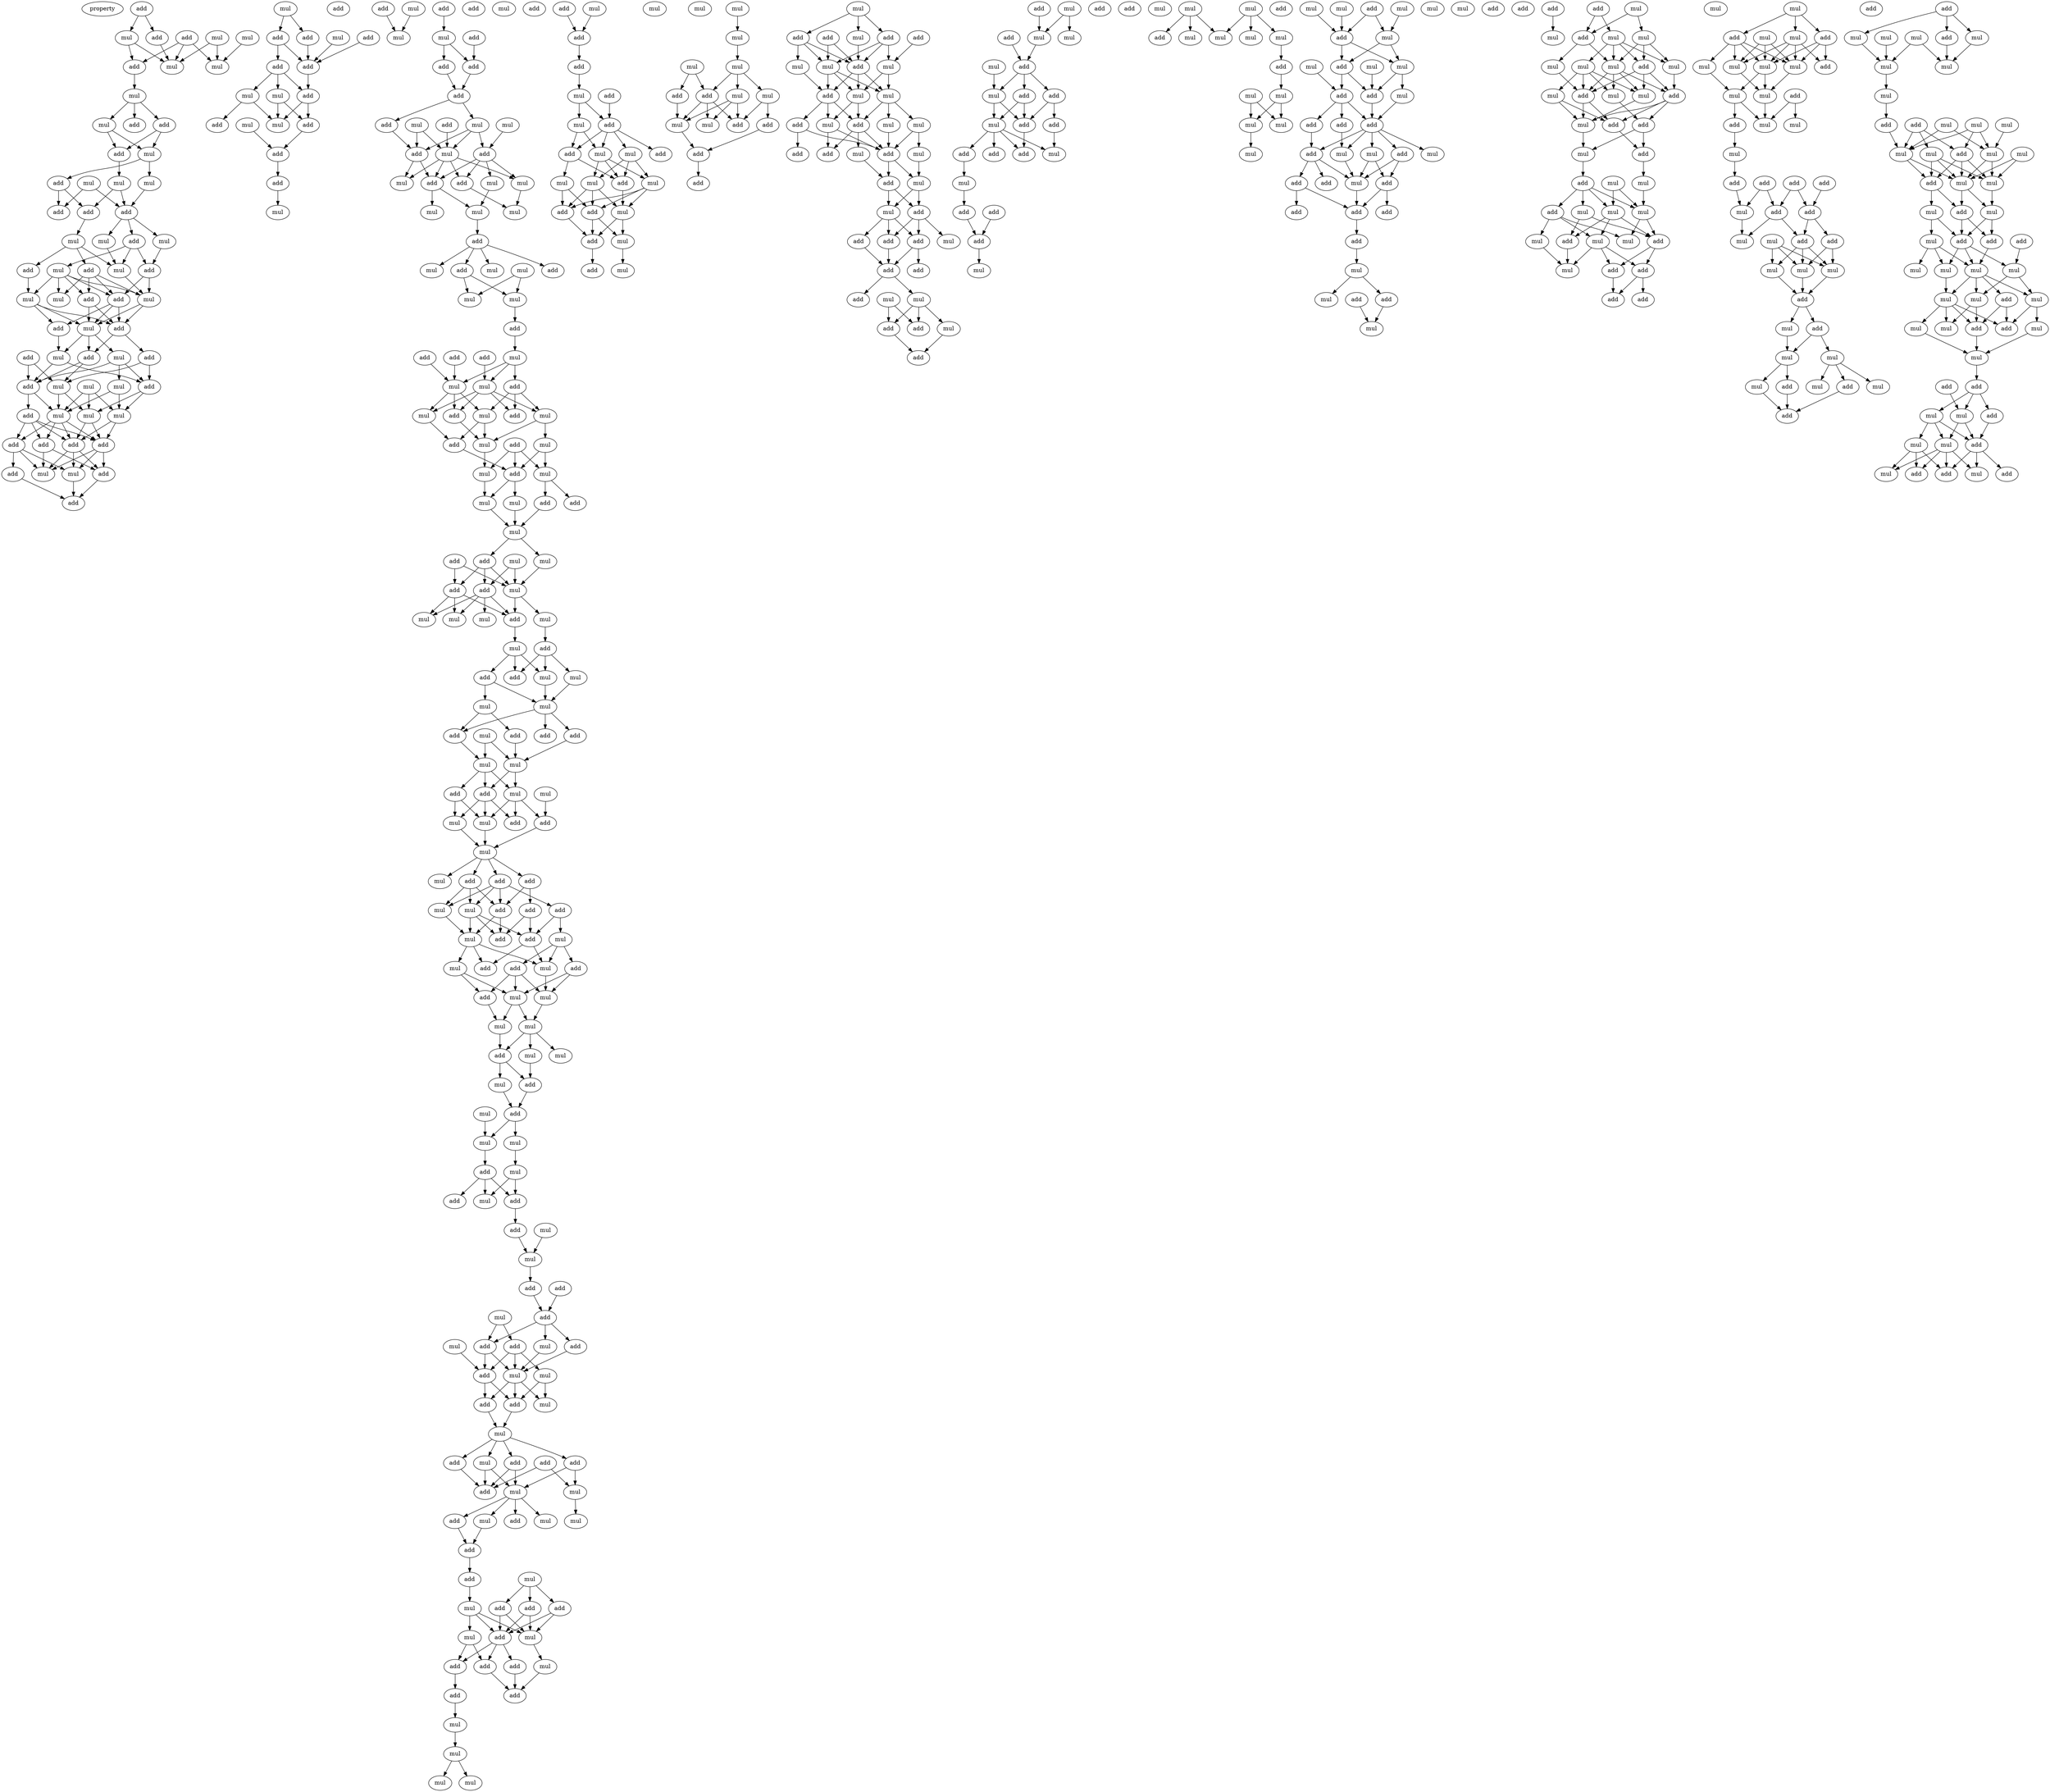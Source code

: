 digraph {
    node [fontcolor=black]
    property [mul=2,lf=1.6]
    0 [ label = add ];
    1 [ label = mul ];
    2 [ label = mul ];
    3 [ label = add ];
    4 [ label = add ];
    5 [ label = mul ];
    6 [ label = add ];
    7 [ label = mul ];
    8 [ label = mul ];
    9 [ label = mul ];
    10 [ label = mul ];
    11 [ label = add ];
    12 [ label = add ];
    13 [ label = mul ];
    14 [ label = add ];
    15 [ label = mul ];
    16 [ label = mul ];
    17 [ label = mul ];
    18 [ label = add ];
    19 [ label = add ];
    20 [ label = add ];
    21 [ label = add ];
    22 [ label = add ];
    23 [ label = mul ];
    24 [ label = mul ];
    25 [ label = mul ];
    26 [ label = mul ];
    27 [ label = add ];
    28 [ label = add ];
    29 [ label = add ];
    30 [ label = mul ];
    31 [ label = add ];
    32 [ label = add ];
    33 [ label = mul ];
    34 [ label = mul ];
    35 [ label = mul ];
    36 [ label = add ];
    37 [ label = add ];
    38 [ label = mul ];
    39 [ label = mul ];
    40 [ label = add ];
    41 [ label = mul ];
    42 [ label = add ];
    43 [ label = add ];
    44 [ label = mul ];
    45 [ label = add ];
    46 [ label = mul ];
    47 [ label = add ];
    48 [ label = mul ];
    49 [ label = mul ];
    50 [ label = mul ];
    51 [ label = mul ];
    52 [ label = add ];
    53 [ label = add ];
    54 [ label = add ];
    55 [ label = add ];
    56 [ label = add ];
    57 [ label = add ];
    58 [ label = mul ];
    59 [ label = add ];
    60 [ label = mul ];
    61 [ label = add ];
    62 [ label = mul ];
    63 [ label = add ];
    64 [ label = add ];
    65 [ label = mul ];
    66 [ label = add ];
    67 [ label = add ];
    68 [ label = add ];
    69 [ label = mul ];
    70 [ label = add ];
    71 [ label = mul ];
    72 [ label = add ];
    73 [ label = add ];
    74 [ label = mul ];
    75 [ label = mul ];
    76 [ label = add ];
    77 [ label = add ];
    78 [ label = add ];
    79 [ label = add ];
    80 [ label = mul ];
    81 [ label = add ];
    82 [ label = mul ];
    83 [ label = mul ];
    84 [ label = mul ];
    85 [ label = add ];
    86 [ label = add ];
    87 [ label = add ];
    88 [ label = add ];
    89 [ label = mul ];
    90 [ label = add ];
    91 [ label = mul ];
    92 [ label = add ];
    93 [ label = mul ];
    94 [ label = mul ];
    95 [ label = add ];
    96 [ label = add ];
    97 [ label = mul ];
    98 [ label = add ];
    99 [ label = add ];
    100 [ label = mul ];
    101 [ label = mul ];
    102 [ label = mul ];
    103 [ label = mul ];
    104 [ label = mul ];
    105 [ label = add ];
    106 [ label = mul ];
    107 [ label = add ];
    108 [ label = add ];
    109 [ label = mul ];
    110 [ label = mul ];
    111 [ label = mul ];
    112 [ label = mul ];
    113 [ label = add ];
    114 [ label = add ];
    115 [ label = add ];
    116 [ label = add ];
    117 [ label = mul ];
    118 [ label = add ];
    119 [ label = mul ];
    120 [ label = mul ];
    121 [ label = add ];
    122 [ label = add ];
    123 [ label = mul ];
    124 [ label = add ];
    125 [ label = mul ];
    126 [ label = mul ];
    127 [ label = mul ];
    128 [ label = add ];
    129 [ label = mul ];
    130 [ label = add ];
    131 [ label = add ];
    132 [ label = mul ];
    133 [ label = mul ];
    134 [ label = mul ];
    135 [ label = add ];
    136 [ label = add ];
    137 [ label = mul ];
    138 [ label = mul ];
    139 [ label = add ];
    140 [ label = mul ];
    141 [ label = mul ];
    142 [ label = add ];
    143 [ label = mul ];
    144 [ label = add ];
    145 [ label = add ];
    146 [ label = mul ];
    147 [ label = mul ];
    148 [ label = add ];
    149 [ label = mul ];
    150 [ label = mul ];
    151 [ label = mul ];
    152 [ label = add ];
    153 [ label = add ];
    154 [ label = add ];
    155 [ label = mul ];
    156 [ label = mul ];
    157 [ label = mul ];
    158 [ label = mul ];
    159 [ label = add ];
    160 [ label = add ];
    161 [ label = add ];
    162 [ label = add ];
    163 [ label = mul ];
    164 [ label = mul ];
    165 [ label = mul ];
    166 [ label = mul ];
    167 [ label = mul ];
    168 [ label = add ];
    169 [ label = add ];
    170 [ label = mul ];
    171 [ label = mul ];
    172 [ label = add ];
    173 [ label = add ];
    174 [ label = mul ];
    175 [ label = mul ];
    176 [ label = add ];
    177 [ label = add ];
    178 [ label = add ];
    179 [ label = mul ];
    180 [ label = mul ];
    181 [ label = add ];
    182 [ label = add ];
    183 [ label = add ];
    184 [ label = mul ];
    185 [ label = add ];
    186 [ label = mul ];
    187 [ label = add ];
    188 [ label = add ];
    189 [ label = add ];
    190 [ label = add ];
    191 [ label = mul ];
    192 [ label = mul ];
    193 [ label = mul ];
    194 [ label = add ];
    195 [ label = mul ];
    196 [ label = mul ];
    197 [ label = mul ];
    198 [ label = mul ];
    199 [ label = add ];
    200 [ label = mul ];
    201 [ label = add ];
    202 [ label = mul ];
    203 [ label = add ];
    204 [ label = mul ];
    205 [ label = mul ];
    206 [ label = mul ];
    207 [ label = mul ];
    208 [ label = add ];
    209 [ label = mul ];
    210 [ label = add ];
    211 [ label = add ];
    212 [ label = mul ];
    213 [ label = mul ];
    214 [ label = add ];
    215 [ label = add ];
    216 [ label = mul ];
    217 [ label = add ];
    218 [ label = add ];
    219 [ label = mul ];
    220 [ label = add ];
    221 [ label = mul ];
    222 [ label = mul ];
    223 [ label = add ];
    224 [ label = add ];
    225 [ label = add ];
    226 [ label = add ];
    227 [ label = mul ];
    228 [ label = mul ];
    229 [ label = add ];
    230 [ label = mul ];
    231 [ label = add ];
    232 [ label = mul ];
    233 [ label = add ];
    234 [ label = mul ];
    235 [ label = add ];
    236 [ label = add ];
    237 [ label = add ];
    238 [ label = add ];
    239 [ label = mul ];
    240 [ label = mul ];
    241 [ label = add ];
    242 [ label = mul ];
    243 [ label = mul ];
    244 [ label = add ];
    245 [ label = mul ];
    246 [ label = add ];
    247 [ label = add ];
    248 [ label = mul ];
    249 [ label = mul ];
    250 [ label = add ];
    251 [ label = add ];
    252 [ label = add ];
    253 [ label = add ];
    254 [ label = mul ];
    255 [ label = mul ];
    256 [ label = add ];
    257 [ label = mul ];
    258 [ label = add ];
    259 [ label = add ];
    260 [ label = add ];
    261 [ label = add ];
    262 [ label = mul ];
    263 [ label = mul ];
    264 [ label = mul ];
    265 [ label = add ];
    266 [ label = mul ];
    267 [ label = mul ];
    268 [ label = add ];
    269 [ label = add ];
    270 [ label = mul ];
    271 [ label = add ];
    272 [ label = mul ];
    273 [ label = mul ];
    274 [ label = add ];
    275 [ label = add ];
    276 [ label = add ];
    277 [ label = mul ];
    278 [ label = mul ];
    279 [ label = mul ];
    280 [ label = add ];
    281 [ label = mul ];
    282 [ label = mul ];
    283 [ label = add ];
    284 [ label = add ];
    285 [ label = mul ];
    286 [ label = add ];
    287 [ label = mul ];
    288 [ label = mul ];
    289 [ label = add ];
    290 [ label = mul ];
    291 [ label = mul ];
    292 [ label = mul ];
    293 [ label = mul ];
    294 [ label = mul ];
    295 [ label = add ];
    296 [ label = add ];
    297 [ label = mul ];
    298 [ label = mul ];
    299 [ label = add ];
    300 [ label = mul ];
    301 [ label = mul ];
    302 [ label = add ];
    303 [ label = add ];
    304 [ label = add ];
    305 [ label = mul ];
    306 [ label = add ];
    307 [ label = add ];
    308 [ label = add ];
    309 [ label = mul ];
    310 [ label = add ];
    311 [ label = add ];
    312 [ label = mul ];
    313 [ label = mul ];
    314 [ label = mul ];
    315 [ label = add ];
    316 [ label = mul ];
    317 [ label = mul ];
    318 [ label = mul ];
    319 [ label = add ];
    320 [ label = add ];
    321 [ label = mul ];
    322 [ label = mul ];
    323 [ label = mul ];
    324 [ label = add ];
    325 [ label = add ];
    326 [ label = add ];
    327 [ label = mul ];
    328 [ label = add ];
    329 [ label = mul ];
    330 [ label = mul ];
    331 [ label = add ];
    332 [ label = add ];
    333 [ label = add ];
    334 [ label = mul ];
    335 [ label = add ];
    336 [ label = add ];
    337 [ label = add ];
    338 [ label = mul ];
    339 [ label = add ];
    340 [ label = mul ];
    341 [ label = add ];
    342 [ label = mul ];
    343 [ label = add ];
    344 [ label = add ];
    345 [ label = add ];
    346 [ label = add ];
    347 [ label = mul ];
    348 [ label = mul ];
    349 [ label = mul ];
    350 [ label = add ];
    351 [ label = mul ];
    352 [ label = add ];
    353 [ label = mul ];
    354 [ label = add ];
    355 [ label = add ];
    356 [ label = mul ];
    357 [ label = add ];
    358 [ label = add ];
    359 [ label = add ];
    360 [ label = add ];
    361 [ label = add ];
    362 [ label = mul ];
    363 [ label = mul ];
    364 [ label = add ];
    365 [ label = add ];
    366 [ label = add ];
    367 [ label = mul ];
    368 [ label = add ];
    369 [ label = mul ];
    370 [ label = mul ];
    371 [ label = mul ];
    372 [ label = add ];
    373 [ label = mul ];
    374 [ label = mul ];
    375 [ label = add ];
    376 [ label = mul ];
    377 [ label = mul ];
    378 [ label = add ];
    379 [ label = mul ];
    380 [ label = mul ];
    381 [ label = mul ];
    382 [ label = mul ];
    383 [ label = mul ];
    384 [ label = mul ];
    385 [ label = mul ];
    386 [ label = mul ];
    387 [ label = add ];
    388 [ label = mul ];
    389 [ label = add ];
    390 [ label = mul ];
    391 [ label = mul ];
    392 [ label = mul ];
    393 [ label = mul ];
    394 [ label = add ];
    395 [ label = add ];
    396 [ label = add ];
    397 [ label = mul ];
    398 [ label = add ];
    399 [ label = add ];
    400 [ label = add ];
    401 [ label = add ];
    402 [ label = mul ];
    403 [ label = mul ];
    404 [ label = mul ];
    405 [ label = add ];
    406 [ label = mul ];
    407 [ label = add ];
    408 [ label = add ];
    409 [ label = add ];
    410 [ label = add ];
    411 [ label = add ];
    412 [ label = add ];
    413 [ label = add ];
    414 [ label = mul ];
    415 [ label = mul ];
    416 [ label = mul ];
    417 [ label = add ];
    418 [ label = add ];
    419 [ label = mul ];
    420 [ label = add ];
    421 [ label = add ];
    422 [ label = add ];
    423 [ label = mul ];
    424 [ label = add ];
    425 [ label = mul ];
    426 [ label = mul ];
    427 [ label = mul ];
    428 [ label = add ];
    429 [ label = add ];
    430 [ label = mul ];
    431 [ label = mul ];
    432 [ label = mul ];
    433 [ label = mul ];
    434 [ label = mul ];
    435 [ label = mul ];
    436 [ label = add ];
    437 [ label = mul ];
    438 [ label = add ];
    439 [ label = mul ];
    440 [ label = add ];
    441 [ label = add ];
    442 [ label = add ];
    443 [ label = mul ];
    444 [ label = add ];
    445 [ label = mul ];
    446 [ label = mul ];
    447 [ label = mul ];
    448 [ label = mul ];
    449 [ label = mul ];
    450 [ label = add ];
    451 [ label = mul ];
    452 [ label = mul ];
    453 [ label = mul ];
    454 [ label = mul ];
    455 [ label = add ];
    456 [ label = add ];
    457 [ label = add ];
    458 [ label = mul ];
    459 [ label = add ];
    460 [ label = add ];
    461 [ label = add ];
    462 [ label = mul ];
    463 [ label = add ];
    464 [ label = mul ];
    465 [ label = add ];
    466 [ label = mul ];
    467 [ label = mul ];
    468 [ label = mul ];
    469 [ label = mul ];
    470 [ label = mul ];
    471 [ label = add ];
    472 [ label = mul ];
    473 [ label = mul ];
    474 [ label = add ];
    475 [ label = mul ];
    476 [ label = add ];
    477 [ label = mul ];
    478 [ label = mul ];
    479 [ label = add ];
    480 [ label = add ];
    481 [ label = add ];
    482 [ label = add ];
    483 [ label = add ];
    484 [ label = mul ];
    485 [ label = add ];
    486 [ label = add ];
    487 [ label = mul ];
    488 [ label = add ];
    489 [ label = add ];
    490 [ label = mul ];
    491 [ label = mul ];
    492 [ label = mul ];
    493 [ label = mul ];
    494 [ label = add ];
    495 [ label = add ];
    496 [ label = mul ];
    497 [ label = mul ];
    498 [ label = mul ];
    499 [ label = mul ];
    500 [ label = add ];
    501 [ label = mul ];
    502 [ label = add ];
    503 [ label = mul ];
    504 [ label = add ];
    505 [ label = add ];
    506 [ label = mul ];
    507 [ label = mul ];
    508 [ label = add ];
    509 [ label = mul ];
    510 [ label = mul ];
    511 [ label = mul ];
    512 [ label = mul ];
    513 [ label = mul ];
    514 [ label = mul ];
    515 [ label = mul ];
    516 [ label = add ];
    517 [ label = mul ];
    518 [ label = add ];
    519 [ label = add ];
    520 [ label = mul ];
    521 [ label = mul ];
    522 [ label = mul ];
    523 [ label = mul ];
    524 [ label = mul ];
    525 [ label = mul ];
    526 [ label = add ];
    527 [ label = mul ];
    528 [ label = add ];
    529 [ label = mul ];
    530 [ label = mul ];
    531 [ label = add ];
    532 [ label = add ];
    533 [ label = add ];
    534 [ label = mul ];
    535 [ label = mul ];
    536 [ label = mul ];
    537 [ label = mul ];
    538 [ label = mul ];
    539 [ label = mul ];
    540 [ label = add ];
    541 [ label = mul ];
    542 [ label = mul ];
    543 [ label = mul ];
    544 [ label = add ];
    545 [ label = mul ];
    546 [ label = add ];
    547 [ label = mul ];
    548 [ label = add ];
    549 [ label = add ];
    550 [ label = mul ];
    551 [ label = add ];
    552 [ label = mul ];
    553 [ label = add ];
    554 [ label = mul ];
    555 [ label = mul ];
    556 [ label = mul ];
    557 [ label = add ];
    558 [ label = add ];
    559 [ label = add ];
    560 [ label = mul ];
    0 -> 1 [ name = 0 ];
    0 -> 3 [ name = 1 ];
    1 -> 6 [ name = 2 ];
    1 -> 8 [ name = 3 ];
    2 -> 7 [ name = 4 ];
    2 -> 8 [ name = 5 ];
    3 -> 8 [ name = 6 ];
    4 -> 6 [ name = 7 ];
    4 -> 7 [ name = 8 ];
    4 -> 8 [ name = 9 ];
    5 -> 7 [ name = 10 ];
    6 -> 9 [ name = 11 ];
    9 -> 10 [ name = 12 ];
    9 -> 11 [ name = 13 ];
    9 -> 12 [ name = 14 ];
    10 -> 13 [ name = 15 ];
    10 -> 14 [ name = 16 ];
    12 -> 13 [ name = 17 ];
    12 -> 14 [ name = 18 ];
    13 -> 16 [ name = 19 ];
    13 -> 18 [ name = 20 ];
    14 -> 15 [ name = 21 ];
    15 -> 19 [ name = 22 ];
    15 -> 20 [ name = 23 ];
    16 -> 20 [ name = 24 ];
    17 -> 20 [ name = 25 ];
    17 -> 21 [ name = 26 ];
    18 -> 19 [ name = 27 ];
    18 -> 21 [ name = 28 ];
    19 -> 25 [ name = 29 ];
    20 -> 22 [ name = 30 ];
    20 -> 23 [ name = 31 ];
    20 -> 24 [ name = 32 ];
    22 -> 26 [ name = 33 ];
    22 -> 28 [ name = 34 ];
    22 -> 30 [ name = 35 ];
    23 -> 28 [ name = 36 ];
    24 -> 26 [ name = 37 ];
    25 -> 26 [ name = 38 ];
    25 -> 27 [ name = 39 ];
    25 -> 29 [ name = 40 ];
    26 -> 33 [ name = 41 ];
    27 -> 31 [ name = 42 ];
    27 -> 32 [ name = 43 ];
    27 -> 33 [ name = 44 ];
    27 -> 34 [ name = 45 ];
    28 -> 31 [ name = 46 ];
    28 -> 33 [ name = 47 ];
    29 -> 35 [ name = 48 ];
    30 -> 31 [ name = 49 ];
    30 -> 32 [ name = 50 ];
    30 -> 33 [ name = 51 ];
    30 -> 34 [ name = 52 ];
    30 -> 35 [ name = 53 ];
    31 -> 36 [ name = 54 ];
    31 -> 37 [ name = 55 ];
    31 -> 38 [ name = 56 ];
    32 -> 37 [ name = 57 ];
    32 -> 38 [ name = 58 ];
    33 -> 37 [ name = 59 ];
    33 -> 38 [ name = 60 ];
    35 -> 36 [ name = 61 ];
    35 -> 37 [ name = 62 ];
    35 -> 38 [ name = 63 ];
    36 -> 41 [ name = 64 ];
    37 -> 42 [ name = 65 ];
    37 -> 43 [ name = 66 ];
    38 -> 39 [ name = 67 ];
    38 -> 41 [ name = 68 ];
    38 -> 42 [ name = 69 ];
    39 -> 44 [ name = 70 ];
    39 -> 45 [ name = 71 ];
    39 -> 47 [ name = 72 ];
    40 -> 45 [ name = 73 ];
    40 -> 46 [ name = 74 ];
    41 -> 45 [ name = 75 ];
    41 -> 47 [ name = 76 ];
    42 -> 45 [ name = 77 ];
    42 -> 46 [ name = 78 ];
    43 -> 46 [ name = 79 ];
    43 -> 47 [ name = 80 ];
    44 -> 49 [ name = 81 ];
    44 -> 50 [ name = 82 ];
    45 -> 49 [ name = 83 ];
    45 -> 52 [ name = 84 ];
    46 -> 49 [ name = 85 ];
    46 -> 51 [ name = 86 ];
    47 -> 50 [ name = 87 ];
    47 -> 51 [ name = 88 ];
    48 -> 49 [ name = 89 ];
    48 -> 50 [ name = 90 ];
    48 -> 51 [ name = 91 ];
    49 -> 53 [ name = 92 ];
    49 -> 54 [ name = 93 ];
    49 -> 55 [ name = 94 ];
    49 -> 56 [ name = 95 ];
    50 -> 53 [ name = 96 ];
    50 -> 54 [ name = 97 ];
    51 -> 53 [ name = 98 ];
    51 -> 54 [ name = 99 ];
    52 -> 53 [ name = 100 ];
    52 -> 54 [ name = 101 ];
    52 -> 55 [ name = 102 ];
    52 -> 56 [ name = 103 ];
    53 -> 58 [ name = 104 ];
    53 -> 59 [ name = 105 ];
    53 -> 60 [ name = 106 ];
    54 -> 58 [ name = 107 ];
    54 -> 59 [ name = 108 ];
    54 -> 60 [ name = 109 ];
    55 -> 59 [ name = 110 ];
    55 -> 60 [ name = 111 ];
    56 -> 57 [ name = 112 ];
    56 -> 58 [ name = 113 ];
    56 -> 60 [ name = 114 ];
    57 -> 61 [ name = 115 ];
    58 -> 61 [ name = 116 ];
    59 -> 61 [ name = 117 ];
    62 -> 63 [ name = 118 ];
    62 -> 64 [ name = 119 ];
    63 -> 67 [ name = 120 ];
    63 -> 68 [ name = 121 ];
    64 -> 67 [ name = 122 ];
    65 -> 67 [ name = 123 ];
    66 -> 67 [ name = 124 ];
    67 -> 70 [ name = 125 ];
    68 -> 69 [ name = 126 ];
    68 -> 70 [ name = 127 ];
    68 -> 71 [ name = 128 ];
    69 -> 72 [ name = 129 ];
    69 -> 74 [ name = 130 ];
    70 -> 73 [ name = 131 ];
    70 -> 74 [ name = 132 ];
    71 -> 73 [ name = 133 ];
    71 -> 74 [ name = 134 ];
    73 -> 76 [ name = 135 ];
    75 -> 76 [ name = 136 ];
    76 -> 77 [ name = 137 ];
    77 -> 80 [ name = 138 ];
    79 -> 83 [ name = 139 ];
    81 -> 84 [ name = 140 ];
    82 -> 83 [ name = 141 ];
    84 -> 86 [ name = 142 ];
    84 -> 87 [ name = 143 ];
    85 -> 87 [ name = 144 ];
    86 -> 88 [ name = 145 ];
    87 -> 88 [ name = 146 ];
    88 -> 91 [ name = 147 ];
    88 -> 92 [ name = 148 ];
    89 -> 94 [ name = 149 ];
    89 -> 96 [ name = 150 ];
    90 -> 94 [ name = 151 ];
    91 -> 94 [ name = 152 ];
    91 -> 95 [ name = 153 ];
    91 -> 96 [ name = 154 ];
    92 -> 96 [ name = 155 ];
    93 -> 95 [ name = 156 ];
    94 -> 97 [ name = 157 ];
    94 -> 98 [ name = 158 ];
    94 -> 99 [ name = 159 ];
    94 -> 100 [ name = 160 ];
    95 -> 97 [ name = 161 ];
    95 -> 98 [ name = 162 ];
    95 -> 99 [ name = 163 ];
    95 -> 101 [ name = 164 ];
    96 -> 98 [ name = 165 ];
    96 -> 100 [ name = 166 ];
    97 -> 104 [ name = 167 ];
    98 -> 102 [ name = 168 ];
    98 -> 103 [ name = 169 ];
    99 -> 104 [ name = 170 ];
    101 -> 102 [ name = 171 ];
    102 -> 105 [ name = 172 ];
    105 -> 106 [ name = 173 ];
    105 -> 107 [ name = 174 ];
    105 -> 108 [ name = 175 ];
    105 -> 109 [ name = 176 ];
    108 -> 111 [ name = 177 ];
    108 -> 112 [ name = 178 ];
    110 -> 111 [ name = 179 ];
    110 -> 112 [ name = 180 ];
    111 -> 113 [ name = 181 ];
    113 -> 117 [ name = 182 ];
    114 -> 119 [ name = 183 ];
    116 -> 119 [ name = 184 ];
    117 -> 119 [ name = 185 ];
    117 -> 120 [ name = 186 ];
    117 -> 121 [ name = 187 ];
    118 -> 120 [ name = 188 ];
    119 -> 122 [ name = 189 ];
    119 -> 123 [ name = 190 ];
    119 -> 126 [ name = 191 ];
    120 -> 122 [ name = 192 ];
    120 -> 123 [ name = 193 ];
    120 -> 124 [ name = 194 ];
    120 -> 125 [ name = 195 ];
    121 -> 124 [ name = 196 ];
    121 -> 125 [ name = 197 ];
    121 -> 126 [ name = 198 ];
    122 -> 127 [ name = 199 ];
    123 -> 128 [ name = 200 ];
    125 -> 127 [ name = 201 ];
    125 -> 129 [ name = 202 ];
    126 -> 127 [ name = 203 ];
    126 -> 128 [ name = 204 ];
    127 -> 133 [ name = 205 ];
    128 -> 131 [ name = 206 ];
    129 -> 131 [ name = 207 ];
    129 -> 132 [ name = 208 ];
    130 -> 131 [ name = 209 ];
    130 -> 132 [ name = 210 ];
    130 -> 133 [ name = 211 ];
    131 -> 134 [ name = 212 ];
    131 -> 137 [ name = 213 ];
    132 -> 135 [ name = 214 ];
    132 -> 136 [ name = 215 ];
    133 -> 137 [ name = 216 ];
    134 -> 138 [ name = 217 ];
    135 -> 138 [ name = 218 ];
    137 -> 138 [ name = 219 ];
    138 -> 139 [ name = 220 ];
    138 -> 141 [ name = 221 ];
    139 -> 143 [ name = 222 ];
    139 -> 144 [ name = 223 ];
    139 -> 145 [ name = 224 ];
    140 -> 143 [ name = 225 ];
    140 -> 145 [ name = 226 ];
    141 -> 143 [ name = 227 ];
    142 -> 143 [ name = 228 ];
    142 -> 144 [ name = 229 ];
    143 -> 148 [ name = 230 ];
    143 -> 149 [ name = 231 ];
    144 -> 147 [ name = 232 ];
    144 -> 148 [ name = 233 ];
    144 -> 150 [ name = 234 ];
    145 -> 146 [ name = 235 ];
    145 -> 147 [ name = 236 ];
    145 -> 148 [ name = 237 ];
    145 -> 150 [ name = 238 ];
    148 -> 151 [ name = 239 ];
    149 -> 152 [ name = 240 ];
    151 -> 153 [ name = 241 ];
    151 -> 154 [ name = 242 ];
    151 -> 155 [ name = 243 ];
    152 -> 153 [ name = 244 ];
    152 -> 155 [ name = 245 ];
    152 -> 156 [ name = 246 ];
    154 -> 157 [ name = 247 ];
    154 -> 158 [ name = 248 ];
    155 -> 158 [ name = 249 ];
    156 -> 158 [ name = 250 ];
    157 -> 159 [ name = 251 ];
    157 -> 160 [ name = 252 ];
    158 -> 160 [ name = 253 ];
    158 -> 161 [ name = 254 ];
    158 -> 162 [ name = 255 ];
    159 -> 164 [ name = 256 ];
    160 -> 165 [ name = 257 ];
    161 -> 164 [ name = 258 ];
    163 -> 164 [ name = 259 ];
    163 -> 165 [ name = 260 ];
    164 -> 167 [ name = 261 ];
    164 -> 169 [ name = 262 ];
    165 -> 167 [ name = 263 ];
    165 -> 168 [ name = 264 ];
    165 -> 169 [ name = 265 ];
    166 -> 173 [ name = 266 ];
    167 -> 170 [ name = 267 ];
    167 -> 172 [ name = 268 ];
    167 -> 173 [ name = 269 ];
    168 -> 170 [ name = 270 ];
    168 -> 171 [ name = 271 ];
    169 -> 170 [ name = 272 ];
    169 -> 171 [ name = 273 ];
    169 -> 172 [ name = 274 ];
    170 -> 174 [ name = 275 ];
    171 -> 174 [ name = 276 ];
    173 -> 174 [ name = 277 ];
    174 -> 175 [ name = 278 ];
    174 -> 176 [ name = 279 ];
    174 -> 177 [ name = 280 ];
    174 -> 178 [ name = 281 ];
    176 -> 179 [ name = 282 ];
    176 -> 180 [ name = 283 ];
    176 -> 183 [ name = 284 ];
    177 -> 179 [ name = 285 ];
    177 -> 180 [ name = 286 ];
    177 -> 182 [ name = 287 ];
    177 -> 183 [ name = 288 ];
    178 -> 181 [ name = 289 ];
    178 -> 183 [ name = 290 ];
    179 -> 184 [ name = 291 ];
    180 -> 184 [ name = 292 ];
    180 -> 185 [ name = 293 ];
    180 -> 187 [ name = 294 ];
    181 -> 185 [ name = 295 ];
    181 -> 187 [ name = 296 ];
    182 -> 185 [ name = 297 ];
    182 -> 186 [ name = 298 ];
    183 -> 184 [ name = 299 ];
    183 -> 187 [ name = 300 ];
    184 -> 188 [ name = 301 ];
    184 -> 191 [ name = 302 ];
    184 -> 192 [ name = 303 ];
    185 -> 188 [ name = 304 ];
    185 -> 191 [ name = 305 ];
    186 -> 189 [ name = 306 ];
    186 -> 190 [ name = 307 ];
    186 -> 191 [ name = 308 ];
    189 -> 193 [ name = 309 ];
    189 -> 194 [ name = 310 ];
    189 -> 195 [ name = 311 ];
    190 -> 193 [ name = 312 ];
    190 -> 195 [ name = 313 ];
    191 -> 193 [ name = 314 ];
    192 -> 194 [ name = 315 ];
    192 -> 195 [ name = 316 ];
    193 -> 196 [ name = 317 ];
    194 -> 197 [ name = 318 ];
    195 -> 196 [ name = 319 ];
    195 -> 197 [ name = 320 ];
    196 -> 198 [ name = 321 ];
    196 -> 199 [ name = 322 ];
    196 -> 200 [ name = 323 ];
    197 -> 199 [ name = 324 ];
    198 -> 201 [ name = 325 ];
    199 -> 201 [ name = 326 ];
    199 -> 202 [ name = 327 ];
    201 -> 203 [ name = 328 ];
    202 -> 203 [ name = 329 ];
    203 -> 206 [ name = 330 ];
    203 -> 207 [ name = 331 ];
    204 -> 206 [ name = 332 ];
    206 -> 208 [ name = 333 ];
    207 -> 209 [ name = 334 ];
    208 -> 210 [ name = 335 ];
    208 -> 211 [ name = 336 ];
    208 -> 212 [ name = 337 ];
    209 -> 211 [ name = 338 ];
    209 -> 212 [ name = 339 ];
    211 -> 215 [ name = 340 ];
    213 -> 216 [ name = 341 ];
    215 -> 216 [ name = 342 ];
    216 -> 217 [ name = 343 ];
    217 -> 220 [ name = 344 ];
    218 -> 220 [ name = 345 ];
    219 -> 224 [ name = 346 ];
    219 -> 225 [ name = 347 ];
    220 -> 222 [ name = 348 ];
    220 -> 223 [ name = 349 ];
    220 -> 225 [ name = 350 ];
    221 -> 226 [ name = 351 ];
    222 -> 228 [ name = 352 ];
    223 -> 228 [ name = 353 ];
    224 -> 226 [ name = 354 ];
    224 -> 227 [ name = 355 ];
    224 -> 228 [ name = 356 ];
    225 -> 226 [ name = 357 ];
    225 -> 228 [ name = 358 ];
    226 -> 229 [ name = 359 ];
    226 -> 231 [ name = 360 ];
    227 -> 230 [ name = 361 ];
    227 -> 231 [ name = 362 ];
    228 -> 229 [ name = 363 ];
    228 -> 230 [ name = 364 ];
    228 -> 231 [ name = 365 ];
    229 -> 232 [ name = 366 ];
    231 -> 232 [ name = 367 ];
    232 -> 233 [ name = 368 ];
    232 -> 234 [ name = 369 ];
    232 -> 235 [ name = 370 ];
    232 -> 236 [ name = 371 ];
    233 -> 238 [ name = 372 ];
    234 -> 238 [ name = 373 ];
    234 -> 240 [ name = 374 ];
    235 -> 239 [ name = 375 ];
    235 -> 240 [ name = 376 ];
    236 -> 238 [ name = 377 ];
    236 -> 240 [ name = 378 ];
    237 -> 238 [ name = 379 ];
    237 -> 239 [ name = 380 ];
    239 -> 243 [ name = 381 ];
    240 -> 241 [ name = 382 ];
    240 -> 242 [ name = 383 ];
    240 -> 244 [ name = 384 ];
    240 -> 245 [ name = 385 ];
    244 -> 246 [ name = 386 ];
    245 -> 246 [ name = 387 ];
    246 -> 247 [ name = 388 ];
    247 -> 249 [ name = 389 ];
    248 -> 250 [ name = 390 ];
    248 -> 251 [ name = 391 ];
    248 -> 252 [ name = 392 ];
    249 -> 253 [ name = 393 ];
    249 -> 254 [ name = 394 ];
    249 -> 255 [ name = 395 ];
    250 -> 253 [ name = 396 ];
    250 -> 255 [ name = 397 ];
    251 -> 253 [ name = 398 ];
    251 -> 255 [ name = 399 ];
    252 -> 253 [ name = 400 ];
    252 -> 255 [ name = 401 ];
    253 -> 256 [ name = 402 ];
    253 -> 258 [ name = 403 ];
    253 -> 259 [ name = 404 ];
    254 -> 258 [ name = 405 ];
    254 -> 259 [ name = 406 ];
    255 -> 257 [ name = 407 ];
    256 -> 261 [ name = 408 ];
    257 -> 261 [ name = 409 ];
    258 -> 261 [ name = 410 ];
    259 -> 260 [ name = 411 ];
    260 -> 262 [ name = 412 ];
    262 -> 263 [ name = 413 ];
    263 -> 264 [ name = 414 ];
    263 -> 266 [ name = 415 ];
    265 -> 268 [ name = 416 ];
    267 -> 268 [ name = 417 ];
    268 -> 269 [ name = 418 ];
    269 -> 270 [ name = 419 ];
    270 -> 273 [ name = 420 ];
    270 -> 274 [ name = 421 ];
    271 -> 274 [ name = 422 ];
    273 -> 275 [ name = 423 ];
    273 -> 277 [ name = 424 ];
    274 -> 275 [ name = 425 ];
    274 -> 276 [ name = 426 ];
    274 -> 277 [ name = 427 ];
    274 -> 278 [ name = 428 ];
    275 -> 280 [ name = 429 ];
    275 -> 281 [ name = 430 ];
    277 -> 279 [ name = 431 ];
    277 -> 280 [ name = 432 ];
    277 -> 282 [ name = 433 ];
    278 -> 279 [ name = 434 ];
    278 -> 280 [ name = 435 ];
    278 -> 282 [ name = 436 ];
    279 -> 283 [ name = 437 ];
    279 -> 284 [ name = 438 ];
    279 -> 285 [ name = 439 ];
    280 -> 285 [ name = 440 ];
    281 -> 283 [ name = 441 ];
    281 -> 284 [ name = 442 ];
    282 -> 283 [ name = 443 ];
    282 -> 284 [ name = 444 ];
    282 -> 285 [ name = 445 ];
    283 -> 286 [ name = 446 ];
    283 -> 287 [ name = 447 ];
    284 -> 286 [ name = 448 ];
    285 -> 286 [ name = 449 ];
    285 -> 287 [ name = 450 ];
    286 -> 289 [ name = 451 ];
    287 -> 291 [ name = 452 ];
    290 -> 292 [ name = 453 ];
    292 -> 294 [ name = 454 ];
    293 -> 295 [ name = 455 ];
    293 -> 296 [ name = 456 ];
    294 -> 296 [ name = 457 ];
    294 -> 297 [ name = 458 ];
    294 -> 298 [ name = 459 ];
    295 -> 301 [ name = 460 ];
    296 -> 300 [ name = 461 ];
    296 -> 301 [ name = 462 ];
    296 -> 302 [ name = 463 ];
    297 -> 299 [ name = 464 ];
    297 -> 302 [ name = 465 ];
    298 -> 300 [ name = 466 ];
    298 -> 301 [ name = 467 ];
    298 -> 302 [ name = 468 ];
    299 -> 303 [ name = 469 ];
    301 -> 303 [ name = 470 ];
    303 -> 304 [ name = 471 ];
    305 -> 307 [ name = 472 ];
    305 -> 309 [ name = 473 ];
    305 -> 310 [ name = 474 ];
    306 -> 314 [ name = 475 ];
    307 -> 311 [ name = 476 ];
    307 -> 312 [ name = 477 ];
    307 -> 313 [ name = 478 ];
    308 -> 311 [ name = 479 ];
    308 -> 313 [ name = 480 ];
    309 -> 311 [ name = 481 ];
    310 -> 311 [ name = 482 ];
    310 -> 313 [ name = 483 ];
    310 -> 314 [ name = 484 ];
    311 -> 315 [ name = 485 ];
    311 -> 316 [ name = 486 ];
    311 -> 317 [ name = 487 ];
    312 -> 315 [ name = 488 ];
    313 -> 315 [ name = 489 ];
    313 -> 316 [ name = 490 ];
    313 -> 317 [ name = 491 ];
    314 -> 316 [ name = 492 ];
    314 -> 317 [ name = 493 ];
    315 -> 319 [ name = 494 ];
    315 -> 320 [ name = 495 ];
    315 -> 321 [ name = 496 ];
    316 -> 319 [ name = 497 ];
    316 -> 321 [ name = 498 ];
    317 -> 318 [ name = 499 ];
    317 -> 319 [ name = 500 ];
    317 -> 322 [ name = 501 ];
    318 -> 326 [ name = 502 ];
    319 -> 324 [ name = 503 ];
    319 -> 326 [ name = 504 ];
    319 -> 327 [ name = 505 ];
    320 -> 325 [ name = 506 ];
    320 -> 326 [ name = 507 ];
    321 -> 324 [ name = 508 ];
    321 -> 326 [ name = 509 ];
    322 -> 323 [ name = 510 ];
    322 -> 326 [ name = 511 ];
    323 -> 329 [ name = 512 ];
    326 -> 328 [ name = 513 ];
    326 -> 329 [ name = 514 ];
    327 -> 328 [ name = 515 ];
    328 -> 330 [ name = 516 ];
    328 -> 331 [ name = 517 ];
    329 -> 330 [ name = 518 ];
    329 -> 331 [ name = 519 ];
    330 -> 332 [ name = 520 ];
    330 -> 333 [ name = 521 ];
    330 -> 335 [ name = 522 ];
    331 -> 332 [ name = 523 ];
    331 -> 334 [ name = 524 ];
    331 -> 335 [ name = 525 ];
    332 -> 337 [ name = 526 ];
    333 -> 337 [ name = 527 ];
    335 -> 336 [ name = 528 ];
    335 -> 337 [ name = 529 ];
    337 -> 339 [ name = 530 ];
    337 -> 340 [ name = 531 ];
    338 -> 341 [ name = 532 ];
    338 -> 343 [ name = 533 ];
    340 -> 341 [ name = 534 ];
    340 -> 342 [ name = 535 ];
    340 -> 343 [ name = 536 ];
    341 -> 344 [ name = 537 ];
    342 -> 344 [ name = 538 ];
    345 -> 349 [ name = 539 ];
    347 -> 348 [ name = 540 ];
    347 -> 349 [ name = 541 ];
    349 -> 352 [ name = 542 ];
    350 -> 352 [ name = 543 ];
    351 -> 353 [ name = 544 ];
    352 -> 353 [ name = 545 ];
    352 -> 354 [ name = 546 ];
    352 -> 355 [ name = 547 ];
    353 -> 356 [ name = 548 ];
    353 -> 358 [ name = 549 ];
    354 -> 356 [ name = 550 ];
    354 -> 358 [ name = 551 ];
    355 -> 357 [ name = 552 ];
    355 -> 358 [ name = 553 ];
    356 -> 359 [ name = 554 ];
    356 -> 360 [ name = 555 ];
    356 -> 361 [ name = 556 ];
    356 -> 362 [ name = 557 ];
    357 -> 362 [ name = 558 ];
    358 -> 360 [ name = 559 ];
    359 -> 363 [ name = 560 ];
    363 -> 364 [ name = 561 ];
    364 -> 366 [ name = 562 ];
    365 -> 366 [ name = 563 ];
    366 -> 367 [ name = 564 ];
    370 -> 374 [ name = 565 ];
    370 -> 375 [ name = 566 ];
    370 -> 376 [ name = 567 ];
    371 -> 373 [ name = 568 ];
    371 -> 376 [ name = 569 ];
    371 -> 377 [ name = 570 ];
    373 -> 378 [ name = 571 ];
    378 -> 380 [ name = 572 ];
    379 -> 381 [ name = 573 ];
    379 -> 382 [ name = 574 ];
    380 -> 381 [ name = 575 ];
    380 -> 382 [ name = 576 ];
    381 -> 383 [ name = 577 ];
    384 -> 390 [ name = 578 ];
    385 -> 389 [ name = 579 ];
    386 -> 389 [ name = 580 ];
    387 -> 389 [ name = 581 ];
    387 -> 390 [ name = 582 ];
    389 -> 391 [ name = 583 ];
    389 -> 394 [ name = 584 ];
    390 -> 391 [ name = 585 ];
    390 -> 394 [ name = 586 ];
    391 -> 396 [ name = 587 ];
    391 -> 397 [ name = 588 ];
    392 -> 396 [ name = 589 ];
    393 -> 395 [ name = 590 ];
    394 -> 395 [ name = 591 ];
    394 -> 396 [ name = 592 ];
    395 -> 398 [ name = 593 ];
    395 -> 399 [ name = 594 ];
    395 -> 400 [ name = 595 ];
    396 -> 398 [ name = 596 ];
    397 -> 398 [ name = 597 ];
    398 -> 401 [ name = 598 ];
    398 -> 402 [ name = 599 ];
    398 -> 403 [ name = 600 ];
    398 -> 404 [ name = 601 ];
    398 -> 405 [ name = 602 ];
    399 -> 404 [ name = 603 ];
    400 -> 405 [ name = 604 ];
    401 -> 406 [ name = 605 ];
    401 -> 407 [ name = 606 ];
    402 -> 406 [ name = 607 ];
    402 -> 407 [ name = 608 ];
    404 -> 406 [ name = 609 ];
    405 -> 406 [ name = 610 ];
    405 -> 408 [ name = 611 ];
    405 -> 409 [ name = 612 ];
    406 -> 411 [ name = 613 ];
    407 -> 410 [ name = 614 ];
    407 -> 411 [ name = 615 ];
    408 -> 411 [ name = 616 ];
    408 -> 412 [ name = 617 ];
    411 -> 413 [ name = 618 ];
    413 -> 414 [ name = 619 ];
    414 -> 416 [ name = 620 ];
    414 -> 418 [ name = 621 ];
    417 -> 419 [ name = 622 ];
    418 -> 419 [ name = 623 ];
    422 -> 423 [ name = 624 ];
    424 -> 426 [ name = 625 ];
    424 -> 428 [ name = 626 ];
    425 -> 427 [ name = 627 ];
    425 -> 428 [ name = 628 ];
    426 -> 429 [ name = 629 ];
    426 -> 430 [ name = 630 ];
    426 -> 432 [ name = 631 ];
    426 -> 433 [ name = 632 ];
    427 -> 429 [ name = 633 ];
    427 -> 432 [ name = 634 ];
    427 -> 433 [ name = 635 ];
    428 -> 431 [ name = 636 ];
    428 -> 432 [ name = 637 ];
    429 -> 434 [ name = 638 ];
    429 -> 436 [ name = 639 ];
    429 -> 438 [ name = 640 ];
    430 -> 434 [ name = 641 ];
    430 -> 435 [ name = 642 ];
    430 -> 437 [ name = 643 ];
    430 -> 438 [ name = 644 ];
    431 -> 438 [ name = 645 ];
    432 -> 434 [ name = 646 ];
    432 -> 436 [ name = 647 ];
    432 -> 437 [ name = 648 ];
    432 -> 438 [ name = 649 ];
    433 -> 436 [ name = 650 ];
    434 -> 439 [ name = 651 ];
    435 -> 439 [ name = 652 ];
    435 -> 441 [ name = 653 ];
    436 -> 439 [ name = 654 ];
    436 -> 440 [ name = 655 ];
    436 -> 441 [ name = 656 ];
    437 -> 440 [ name = 657 ];
    438 -> 439 [ name = 658 ];
    438 -> 441 [ name = 659 ];
    439 -> 443 [ name = 660 ];
    440 -> 442 [ name = 661 ];
    440 -> 443 [ name = 662 ];
    441 -> 442 [ name = 663 ];
    442 -> 446 [ name = 664 ];
    443 -> 444 [ name = 665 ];
    444 -> 448 [ name = 666 ];
    444 -> 449 [ name = 667 ];
    444 -> 450 [ name = 668 ];
    444 -> 451 [ name = 669 ];
    445 -> 448 [ name = 670 ];
    445 -> 451 [ name = 671 ];
    446 -> 448 [ name = 672 ];
    448 -> 453 [ name = 673 ];
    448 -> 456 [ name = 674 ];
    449 -> 455 [ name = 675 ];
    449 -> 456 [ name = 676 ];
    450 -> 452 [ name = 677 ];
    450 -> 453 [ name = 678 ];
    450 -> 454 [ name = 679 ];
    451 -> 452 [ name = 680 ];
    451 -> 455 [ name = 681 ];
    451 -> 456 [ name = 682 ];
    452 -> 457 [ name = 683 ];
    452 -> 458 [ name = 684 ];
    452 -> 459 [ name = 685 ];
    454 -> 458 [ name = 686 ];
    455 -> 458 [ name = 687 ];
    456 -> 457 [ name = 688 ];
    456 -> 459 [ name = 689 ];
    457 -> 460 [ name = 690 ];
    457 -> 461 [ name = 691 ];
    459 -> 461 [ name = 692 ];
    462 -> 463 [ name = 693 ];
    462 -> 464 [ name = 694 ];
    462 -> 465 [ name = 695 ];
    463 -> 467 [ name = 696 ];
    463 -> 468 [ name = 697 ];
    463 -> 471 [ name = 698 ];
    464 -> 467 [ name = 699 ];
    464 -> 468 [ name = 700 ];
    464 -> 469 [ name = 701 ];
    464 -> 471 [ name = 702 ];
    465 -> 467 [ name = 703 ];
    465 -> 468 [ name = 704 ];
    465 -> 469 [ name = 705 ];
    465 -> 470 [ name = 706 ];
    466 -> 467 [ name = 707 ];
    466 -> 468 [ name = 708 ];
    466 -> 469 [ name = 709 ];
    467 -> 473 [ name = 710 ];
    468 -> 472 [ name = 711 ];
    468 -> 473 [ name = 712 ];
    469 -> 473 [ name = 713 ];
    470 -> 472 [ name = 714 ];
    472 -> 476 [ name = 715 ];
    472 -> 477 [ name = 716 ];
    473 -> 477 [ name = 717 ];
    474 -> 475 [ name = 718 ];
    474 -> 477 [ name = 719 ];
    476 -> 478 [ name = 720 ];
    478 -> 479 [ name = 721 ];
    479 -> 484 [ name = 722 ];
    480 -> 483 [ name = 723 ];
    480 -> 485 [ name = 724 ];
    481 -> 483 [ name = 725 ];
    481 -> 484 [ name = 726 ];
    482 -> 485 [ name = 727 ];
    483 -> 489 [ name = 728 ];
    483 -> 490 [ name = 729 ];
    484 -> 490 [ name = 730 ];
    485 -> 486 [ name = 731 ];
    485 -> 489 [ name = 732 ];
    486 -> 491 [ name = 733 ];
    486 -> 492 [ name = 734 ];
    487 -> 491 [ name = 735 ];
    487 -> 492 [ name = 736 ];
    487 -> 493 [ name = 737 ];
    489 -> 491 [ name = 738 ];
    489 -> 492 [ name = 739 ];
    489 -> 493 [ name = 740 ];
    491 -> 494 [ name = 741 ];
    492 -> 494 [ name = 742 ];
    493 -> 494 [ name = 743 ];
    494 -> 495 [ name = 744 ];
    494 -> 496 [ name = 745 ];
    495 -> 497 [ name = 746 ];
    495 -> 498 [ name = 747 ];
    496 -> 498 [ name = 748 ];
    497 -> 500 [ name = 749 ];
    497 -> 501 [ name = 750 ];
    497 -> 503 [ name = 751 ];
    498 -> 499 [ name = 752 ];
    498 -> 502 [ name = 753 ];
    499 -> 504 [ name = 754 ];
    500 -> 504 [ name = 755 ];
    502 -> 504 [ name = 756 ];
    505 -> 507 [ name = 757 ];
    505 -> 508 [ name = 758 ];
    505 -> 510 [ name = 759 ];
    506 -> 511 [ name = 760 ];
    506 -> 512 [ name = 761 ];
    507 -> 512 [ name = 762 ];
    508 -> 511 [ name = 763 ];
    509 -> 512 [ name = 764 ];
    510 -> 511 [ name = 765 ];
    512 -> 513 [ name = 766 ];
    513 -> 516 [ name = 767 ];
    514 -> 519 [ name = 768 ];
    514 -> 520 [ name = 769 ];
    514 -> 521 [ name = 770 ];
    515 -> 521 [ name = 771 ];
    516 -> 520 [ name = 772 ];
    517 -> 520 [ name = 773 ];
    517 -> 521 [ name = 774 ];
    518 -> 519 [ name = 775 ];
    518 -> 520 [ name = 776 ];
    518 -> 522 [ name = 777 ];
    519 -> 524 [ name = 778 ];
    519 -> 525 [ name = 779 ];
    519 -> 526 [ name = 780 ];
    520 -> 524 [ name = 781 ];
    520 -> 526 [ name = 782 ];
    521 -> 524 [ name = 783 ];
    521 -> 525 [ name = 784 ];
    522 -> 524 [ name = 785 ];
    522 -> 525 [ name = 786 ];
    522 -> 526 [ name = 787 ];
    523 -> 524 [ name = 788 ];
    523 -> 525 [ name = 789 ];
    524 -> 527 [ name = 790 ];
    524 -> 528 [ name = 791 ];
    525 -> 527 [ name = 792 ];
    526 -> 528 [ name = 793 ];
    526 -> 529 [ name = 794 ];
    527 -> 531 [ name = 795 ];
    527 -> 533 [ name = 796 ];
    528 -> 531 [ name = 797 ];
    528 -> 533 [ name = 798 ];
    529 -> 530 [ name = 799 ];
    529 -> 533 [ name = 800 ];
    530 -> 535 [ name = 801 ];
    530 -> 536 [ name = 802 ];
    530 -> 537 [ name = 803 ];
    531 -> 536 [ name = 804 ];
    532 -> 534 [ name = 805 ];
    533 -> 534 [ name = 806 ];
    533 -> 536 [ name = 807 ];
    533 -> 537 [ name = 808 ];
    534 -> 538 [ name = 809 ];
    534 -> 541 [ name = 810 ];
    536 -> 538 [ name = 811 ];
    536 -> 539 [ name = 812 ];
    536 -> 540 [ name = 813 ];
    536 -> 541 [ name = 814 ];
    537 -> 539 [ name = 815 ];
    538 -> 543 [ name = 816 ];
    538 -> 546 [ name = 817 ];
    539 -> 543 [ name = 818 ];
    539 -> 544 [ name = 819 ];
    539 -> 545 [ name = 820 ];
    539 -> 546 [ name = 821 ];
    540 -> 544 [ name = 822 ];
    540 -> 546 [ name = 823 ];
    541 -> 542 [ name = 824 ];
    541 -> 544 [ name = 825 ];
    542 -> 547 [ name = 826 ];
    545 -> 547 [ name = 827 ];
    546 -> 547 [ name = 828 ];
    547 -> 548 [ name = 829 ];
    548 -> 550 [ name = 830 ];
    548 -> 551 [ name = 831 ];
    548 -> 552 [ name = 832 ];
    549 -> 550 [ name = 833 ];
    550 -> 553 [ name = 834 ];
    550 -> 554 [ name = 835 ];
    551 -> 553 [ name = 836 ];
    552 -> 553 [ name = 837 ];
    552 -> 554 [ name = 838 ];
    552 -> 555 [ name = 839 ];
    553 -> 556 [ name = 840 ];
    553 -> 557 [ name = 841 ];
    553 -> 558 [ name = 842 ];
    554 -> 556 [ name = 843 ];
    554 -> 558 [ name = 844 ];
    554 -> 559 [ name = 845 ];
    554 -> 560 [ name = 846 ];
    555 -> 558 [ name = 847 ];
    555 -> 559 [ name = 848 ];
    555 -> 560 [ name = 849 ];
}
